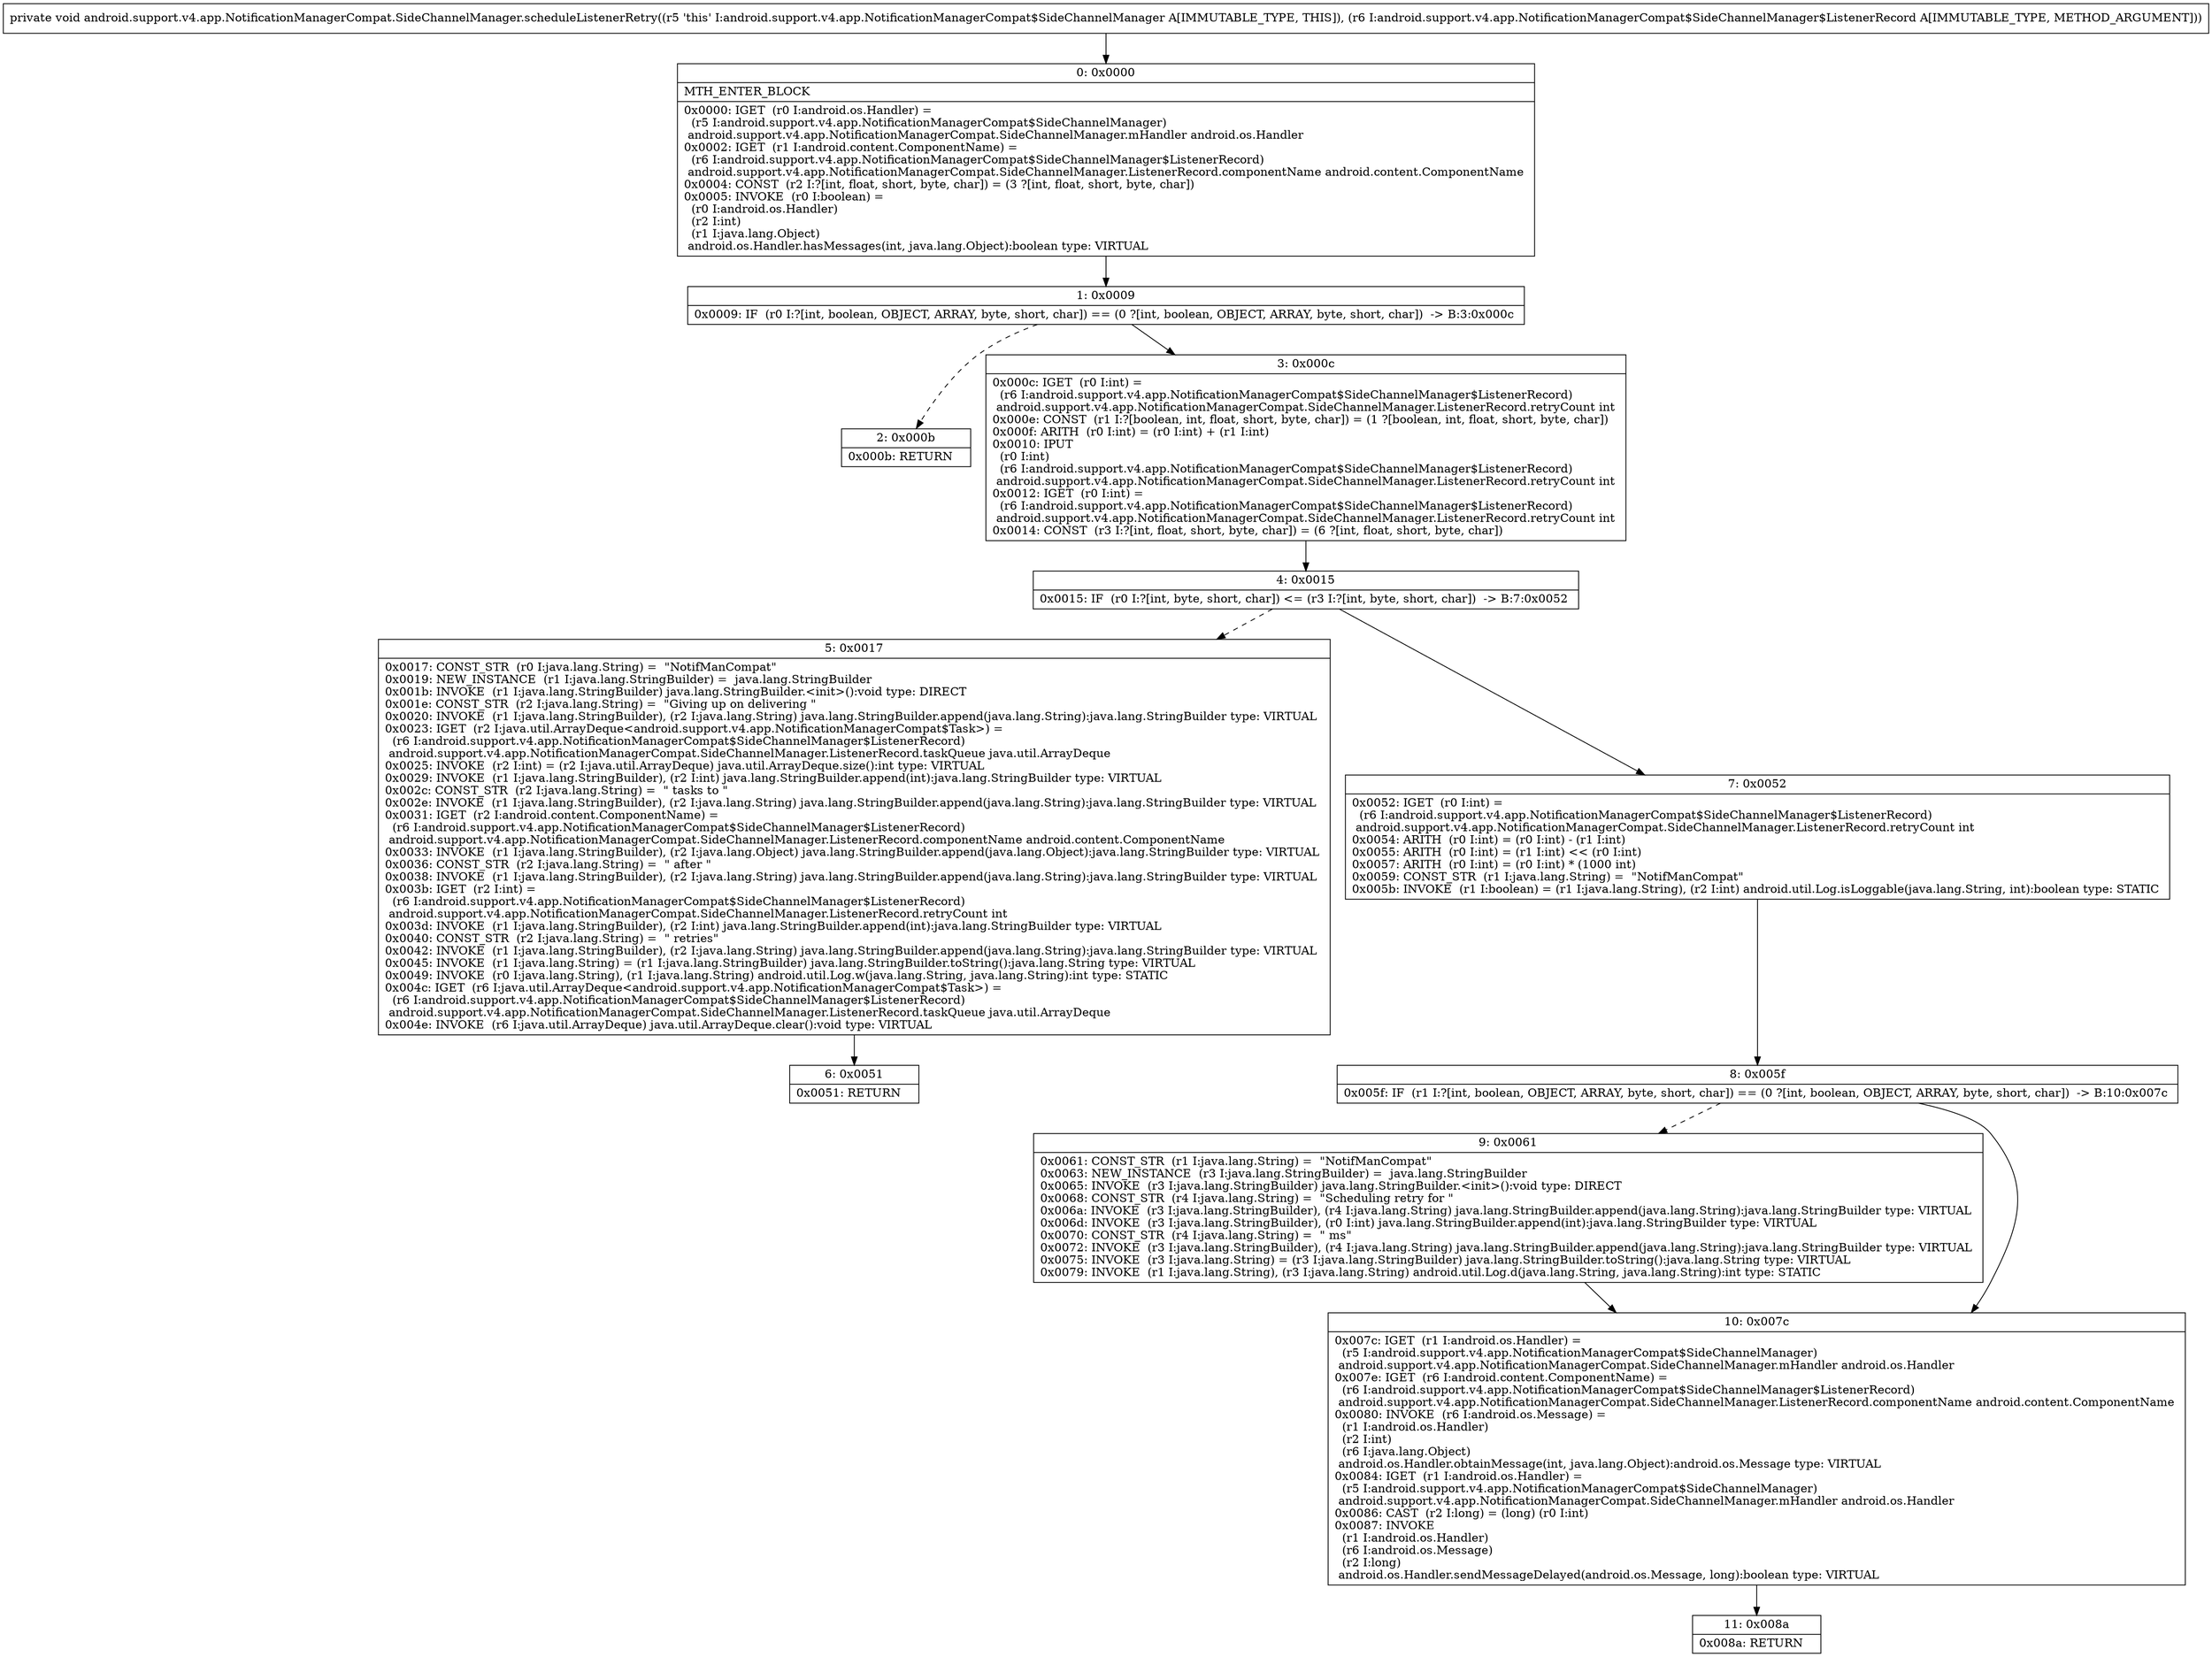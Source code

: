 digraph "CFG forandroid.support.v4.app.NotificationManagerCompat.SideChannelManager.scheduleListenerRetry(Landroid\/support\/v4\/app\/NotificationManagerCompat$SideChannelManager$ListenerRecord;)V" {
Node_0 [shape=record,label="{0\:\ 0x0000|MTH_ENTER_BLOCK\l|0x0000: IGET  (r0 I:android.os.Handler) = \l  (r5 I:android.support.v4.app.NotificationManagerCompat$SideChannelManager)\l android.support.v4.app.NotificationManagerCompat.SideChannelManager.mHandler android.os.Handler \l0x0002: IGET  (r1 I:android.content.ComponentName) = \l  (r6 I:android.support.v4.app.NotificationManagerCompat$SideChannelManager$ListenerRecord)\l android.support.v4.app.NotificationManagerCompat.SideChannelManager.ListenerRecord.componentName android.content.ComponentName \l0x0004: CONST  (r2 I:?[int, float, short, byte, char]) = (3 ?[int, float, short, byte, char]) \l0x0005: INVOKE  (r0 I:boolean) = \l  (r0 I:android.os.Handler)\l  (r2 I:int)\l  (r1 I:java.lang.Object)\l android.os.Handler.hasMessages(int, java.lang.Object):boolean type: VIRTUAL \l}"];
Node_1 [shape=record,label="{1\:\ 0x0009|0x0009: IF  (r0 I:?[int, boolean, OBJECT, ARRAY, byte, short, char]) == (0 ?[int, boolean, OBJECT, ARRAY, byte, short, char])  \-\> B:3:0x000c \l}"];
Node_2 [shape=record,label="{2\:\ 0x000b|0x000b: RETURN   \l}"];
Node_3 [shape=record,label="{3\:\ 0x000c|0x000c: IGET  (r0 I:int) = \l  (r6 I:android.support.v4.app.NotificationManagerCompat$SideChannelManager$ListenerRecord)\l android.support.v4.app.NotificationManagerCompat.SideChannelManager.ListenerRecord.retryCount int \l0x000e: CONST  (r1 I:?[boolean, int, float, short, byte, char]) = (1 ?[boolean, int, float, short, byte, char]) \l0x000f: ARITH  (r0 I:int) = (r0 I:int) + (r1 I:int) \l0x0010: IPUT  \l  (r0 I:int)\l  (r6 I:android.support.v4.app.NotificationManagerCompat$SideChannelManager$ListenerRecord)\l android.support.v4.app.NotificationManagerCompat.SideChannelManager.ListenerRecord.retryCount int \l0x0012: IGET  (r0 I:int) = \l  (r6 I:android.support.v4.app.NotificationManagerCompat$SideChannelManager$ListenerRecord)\l android.support.v4.app.NotificationManagerCompat.SideChannelManager.ListenerRecord.retryCount int \l0x0014: CONST  (r3 I:?[int, float, short, byte, char]) = (6 ?[int, float, short, byte, char]) \l}"];
Node_4 [shape=record,label="{4\:\ 0x0015|0x0015: IF  (r0 I:?[int, byte, short, char]) \<= (r3 I:?[int, byte, short, char])  \-\> B:7:0x0052 \l}"];
Node_5 [shape=record,label="{5\:\ 0x0017|0x0017: CONST_STR  (r0 I:java.lang.String) =  \"NotifManCompat\" \l0x0019: NEW_INSTANCE  (r1 I:java.lang.StringBuilder) =  java.lang.StringBuilder \l0x001b: INVOKE  (r1 I:java.lang.StringBuilder) java.lang.StringBuilder.\<init\>():void type: DIRECT \l0x001e: CONST_STR  (r2 I:java.lang.String) =  \"Giving up on delivering \" \l0x0020: INVOKE  (r1 I:java.lang.StringBuilder), (r2 I:java.lang.String) java.lang.StringBuilder.append(java.lang.String):java.lang.StringBuilder type: VIRTUAL \l0x0023: IGET  (r2 I:java.util.ArrayDeque\<android.support.v4.app.NotificationManagerCompat$Task\>) = \l  (r6 I:android.support.v4.app.NotificationManagerCompat$SideChannelManager$ListenerRecord)\l android.support.v4.app.NotificationManagerCompat.SideChannelManager.ListenerRecord.taskQueue java.util.ArrayDeque \l0x0025: INVOKE  (r2 I:int) = (r2 I:java.util.ArrayDeque) java.util.ArrayDeque.size():int type: VIRTUAL \l0x0029: INVOKE  (r1 I:java.lang.StringBuilder), (r2 I:int) java.lang.StringBuilder.append(int):java.lang.StringBuilder type: VIRTUAL \l0x002c: CONST_STR  (r2 I:java.lang.String) =  \" tasks to \" \l0x002e: INVOKE  (r1 I:java.lang.StringBuilder), (r2 I:java.lang.String) java.lang.StringBuilder.append(java.lang.String):java.lang.StringBuilder type: VIRTUAL \l0x0031: IGET  (r2 I:android.content.ComponentName) = \l  (r6 I:android.support.v4.app.NotificationManagerCompat$SideChannelManager$ListenerRecord)\l android.support.v4.app.NotificationManagerCompat.SideChannelManager.ListenerRecord.componentName android.content.ComponentName \l0x0033: INVOKE  (r1 I:java.lang.StringBuilder), (r2 I:java.lang.Object) java.lang.StringBuilder.append(java.lang.Object):java.lang.StringBuilder type: VIRTUAL \l0x0036: CONST_STR  (r2 I:java.lang.String) =  \" after \" \l0x0038: INVOKE  (r1 I:java.lang.StringBuilder), (r2 I:java.lang.String) java.lang.StringBuilder.append(java.lang.String):java.lang.StringBuilder type: VIRTUAL \l0x003b: IGET  (r2 I:int) = \l  (r6 I:android.support.v4.app.NotificationManagerCompat$SideChannelManager$ListenerRecord)\l android.support.v4.app.NotificationManagerCompat.SideChannelManager.ListenerRecord.retryCount int \l0x003d: INVOKE  (r1 I:java.lang.StringBuilder), (r2 I:int) java.lang.StringBuilder.append(int):java.lang.StringBuilder type: VIRTUAL \l0x0040: CONST_STR  (r2 I:java.lang.String) =  \" retries\" \l0x0042: INVOKE  (r1 I:java.lang.StringBuilder), (r2 I:java.lang.String) java.lang.StringBuilder.append(java.lang.String):java.lang.StringBuilder type: VIRTUAL \l0x0045: INVOKE  (r1 I:java.lang.String) = (r1 I:java.lang.StringBuilder) java.lang.StringBuilder.toString():java.lang.String type: VIRTUAL \l0x0049: INVOKE  (r0 I:java.lang.String), (r1 I:java.lang.String) android.util.Log.w(java.lang.String, java.lang.String):int type: STATIC \l0x004c: IGET  (r6 I:java.util.ArrayDeque\<android.support.v4.app.NotificationManagerCompat$Task\>) = \l  (r6 I:android.support.v4.app.NotificationManagerCompat$SideChannelManager$ListenerRecord)\l android.support.v4.app.NotificationManagerCompat.SideChannelManager.ListenerRecord.taskQueue java.util.ArrayDeque \l0x004e: INVOKE  (r6 I:java.util.ArrayDeque) java.util.ArrayDeque.clear():void type: VIRTUAL \l}"];
Node_6 [shape=record,label="{6\:\ 0x0051|0x0051: RETURN   \l}"];
Node_7 [shape=record,label="{7\:\ 0x0052|0x0052: IGET  (r0 I:int) = \l  (r6 I:android.support.v4.app.NotificationManagerCompat$SideChannelManager$ListenerRecord)\l android.support.v4.app.NotificationManagerCompat.SideChannelManager.ListenerRecord.retryCount int \l0x0054: ARITH  (r0 I:int) = (r0 I:int) \- (r1 I:int) \l0x0055: ARITH  (r0 I:int) = (r1 I:int) \<\< (r0 I:int) \l0x0057: ARITH  (r0 I:int) = (r0 I:int) * (1000 int) \l0x0059: CONST_STR  (r1 I:java.lang.String) =  \"NotifManCompat\" \l0x005b: INVOKE  (r1 I:boolean) = (r1 I:java.lang.String), (r2 I:int) android.util.Log.isLoggable(java.lang.String, int):boolean type: STATIC \l}"];
Node_8 [shape=record,label="{8\:\ 0x005f|0x005f: IF  (r1 I:?[int, boolean, OBJECT, ARRAY, byte, short, char]) == (0 ?[int, boolean, OBJECT, ARRAY, byte, short, char])  \-\> B:10:0x007c \l}"];
Node_9 [shape=record,label="{9\:\ 0x0061|0x0061: CONST_STR  (r1 I:java.lang.String) =  \"NotifManCompat\" \l0x0063: NEW_INSTANCE  (r3 I:java.lang.StringBuilder) =  java.lang.StringBuilder \l0x0065: INVOKE  (r3 I:java.lang.StringBuilder) java.lang.StringBuilder.\<init\>():void type: DIRECT \l0x0068: CONST_STR  (r4 I:java.lang.String) =  \"Scheduling retry for \" \l0x006a: INVOKE  (r3 I:java.lang.StringBuilder), (r4 I:java.lang.String) java.lang.StringBuilder.append(java.lang.String):java.lang.StringBuilder type: VIRTUAL \l0x006d: INVOKE  (r3 I:java.lang.StringBuilder), (r0 I:int) java.lang.StringBuilder.append(int):java.lang.StringBuilder type: VIRTUAL \l0x0070: CONST_STR  (r4 I:java.lang.String) =  \" ms\" \l0x0072: INVOKE  (r3 I:java.lang.StringBuilder), (r4 I:java.lang.String) java.lang.StringBuilder.append(java.lang.String):java.lang.StringBuilder type: VIRTUAL \l0x0075: INVOKE  (r3 I:java.lang.String) = (r3 I:java.lang.StringBuilder) java.lang.StringBuilder.toString():java.lang.String type: VIRTUAL \l0x0079: INVOKE  (r1 I:java.lang.String), (r3 I:java.lang.String) android.util.Log.d(java.lang.String, java.lang.String):int type: STATIC \l}"];
Node_10 [shape=record,label="{10\:\ 0x007c|0x007c: IGET  (r1 I:android.os.Handler) = \l  (r5 I:android.support.v4.app.NotificationManagerCompat$SideChannelManager)\l android.support.v4.app.NotificationManagerCompat.SideChannelManager.mHandler android.os.Handler \l0x007e: IGET  (r6 I:android.content.ComponentName) = \l  (r6 I:android.support.v4.app.NotificationManagerCompat$SideChannelManager$ListenerRecord)\l android.support.v4.app.NotificationManagerCompat.SideChannelManager.ListenerRecord.componentName android.content.ComponentName \l0x0080: INVOKE  (r6 I:android.os.Message) = \l  (r1 I:android.os.Handler)\l  (r2 I:int)\l  (r6 I:java.lang.Object)\l android.os.Handler.obtainMessage(int, java.lang.Object):android.os.Message type: VIRTUAL \l0x0084: IGET  (r1 I:android.os.Handler) = \l  (r5 I:android.support.v4.app.NotificationManagerCompat$SideChannelManager)\l android.support.v4.app.NotificationManagerCompat.SideChannelManager.mHandler android.os.Handler \l0x0086: CAST  (r2 I:long) = (long) (r0 I:int) \l0x0087: INVOKE  \l  (r1 I:android.os.Handler)\l  (r6 I:android.os.Message)\l  (r2 I:long)\l android.os.Handler.sendMessageDelayed(android.os.Message, long):boolean type: VIRTUAL \l}"];
Node_11 [shape=record,label="{11\:\ 0x008a|0x008a: RETURN   \l}"];
MethodNode[shape=record,label="{private void android.support.v4.app.NotificationManagerCompat.SideChannelManager.scheduleListenerRetry((r5 'this' I:android.support.v4.app.NotificationManagerCompat$SideChannelManager A[IMMUTABLE_TYPE, THIS]), (r6 I:android.support.v4.app.NotificationManagerCompat$SideChannelManager$ListenerRecord A[IMMUTABLE_TYPE, METHOD_ARGUMENT])) }"];
MethodNode -> Node_0;
Node_0 -> Node_1;
Node_1 -> Node_2[style=dashed];
Node_1 -> Node_3;
Node_3 -> Node_4;
Node_4 -> Node_5[style=dashed];
Node_4 -> Node_7;
Node_5 -> Node_6;
Node_7 -> Node_8;
Node_8 -> Node_9[style=dashed];
Node_8 -> Node_10;
Node_9 -> Node_10;
Node_10 -> Node_11;
}

